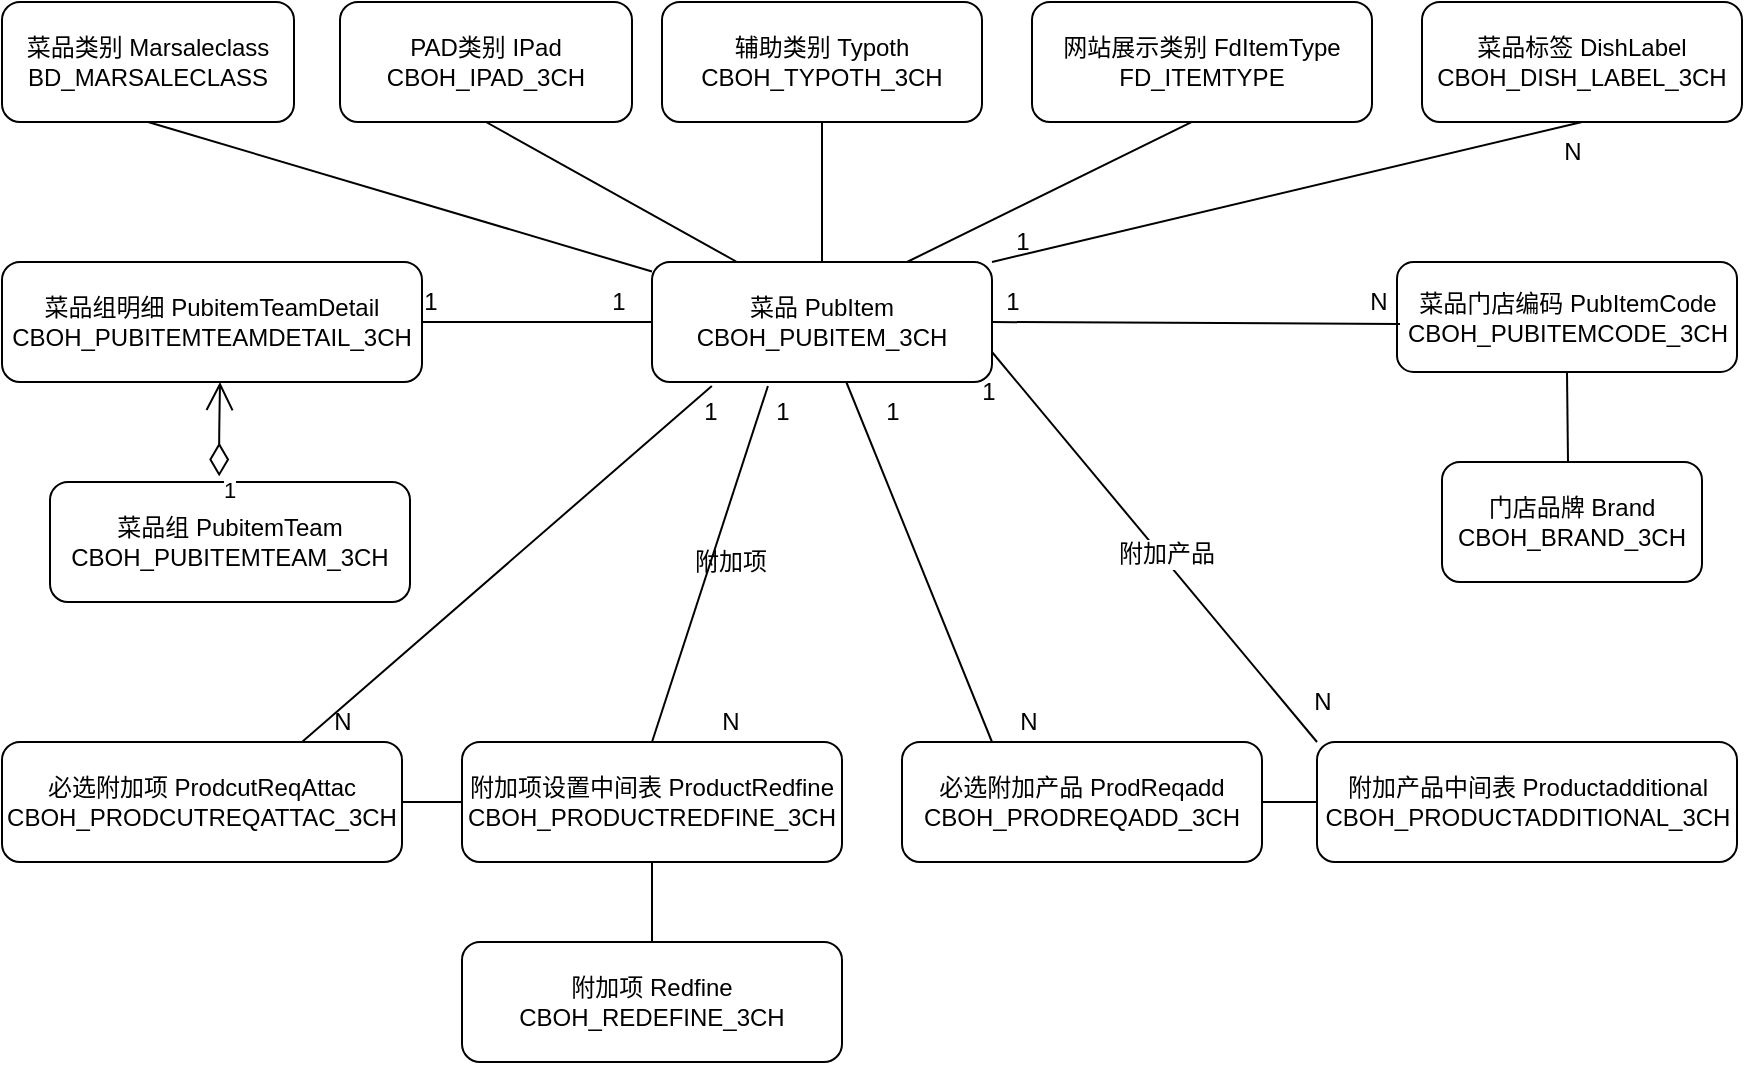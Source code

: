 <mxfile version="12.8.8" type="github">
  <diagram id="d-cUwv-51pwWqw412W-w" name="Page-1">
    <mxGraphModel dx="1115" dy="623" grid="1" gridSize="10" guides="1" tooltips="1" connect="1" arrows="1" fold="1" page="1" pageScale="1" pageWidth="827" pageHeight="1169" math="0" shadow="0">
      <root>
        <mxCell id="0" />
        <mxCell id="1" parent="0" />
        <mxCell id="-JSyuyc6FNK8s3EoQKlf-1" value="PAD类别 IPad&lt;br&gt;CBOH_IPAD_3CH" style="rounded=1;whiteSpace=wrap;html=1;" parent="1" vertex="1">
          <mxGeometry x="219" y="40" width="146" height="60" as="geometry" />
        </mxCell>
        <mxCell id="-JSyuyc6FNK8s3EoQKlf-2" value="菜品类别 Marsaleclass&lt;br&gt;BD_MARSALECLASS" style="rounded=1;whiteSpace=wrap;html=1;" parent="1" vertex="1">
          <mxGeometry x="50" y="40" width="146" height="60" as="geometry" />
        </mxCell>
        <mxCell id="-JSyuyc6FNK8s3EoQKlf-4" value="辅助类别 Typoth&lt;br&gt;CBOH_TYPOTH_3CH" style="rounded=1;whiteSpace=wrap;html=1;" parent="1" vertex="1">
          <mxGeometry x="380" y="40" width="160" height="60" as="geometry" />
        </mxCell>
        <mxCell id="-JSyuyc6FNK8s3EoQKlf-5" value="菜品组 PubitemTeam&lt;br&gt;CBOH_PUBITEMTEAM_3CH" style="rounded=1;whiteSpace=wrap;html=1;" parent="1" vertex="1">
          <mxGeometry x="74" y="280" width="180" height="60" as="geometry" />
        </mxCell>
        <mxCell id="-JSyuyc6FNK8s3EoQKlf-9" value="门店品牌&amp;nbsp;Brand&lt;br&gt;CBOH_BRAND_3CH" style="rounded=1;whiteSpace=wrap;html=1;" parent="1" vertex="1">
          <mxGeometry x="770" y="270" width="130" height="60" as="geometry" />
        </mxCell>
        <mxCell id="-JSyuyc6FNK8s3EoQKlf-14" value="菜品 PubItem&lt;br&gt;CBOH_PUBITEM_3CH" style="rounded=1;whiteSpace=wrap;html=1;" parent="1" vertex="1">
          <mxGeometry x="375" y="170" width="170" height="60" as="geometry" />
        </mxCell>
        <mxCell id="-JSyuyc6FNK8s3EoQKlf-15" value="" style="endArrow=none;html=1;exitX=0.5;exitY=0;exitDx=0;exitDy=0;entryX=0.5;entryY=1;entryDx=0;entryDy=0;" parent="1" source="-JSyuyc6FNK8s3EoQKlf-14" target="-JSyuyc6FNK8s3EoQKlf-4" edge="1">
          <mxGeometry width="50" height="50" relative="1" as="geometry">
            <mxPoint x="468.6" y="167" as="sourcePoint" />
            <mxPoint x="468.6" y="100" as="targetPoint" />
          </mxGeometry>
        </mxCell>
        <mxCell id="-JSyuyc6FNK8s3EoQKlf-18" value="网站展示类别 FdItemType&lt;br&gt;FD_ITEMTYPE" style="rounded=1;whiteSpace=wrap;html=1;" parent="1" vertex="1">
          <mxGeometry x="565" y="40" width="170" height="60" as="geometry" />
        </mxCell>
        <mxCell id="-JSyuyc6FNK8s3EoQKlf-19" value="菜品标签&amp;nbsp;DishLabel&lt;br&gt;CBOH_DISH_LABEL_3CH" style="rounded=1;whiteSpace=wrap;html=1;" parent="1" vertex="1">
          <mxGeometry x="760" y="40" width="160" height="60" as="geometry" />
        </mxCell>
        <mxCell id="-JSyuyc6FNK8s3EoQKlf-20" value="附加项 Redfine&lt;br&gt;CBOH_REDEFINE_3CH" style="rounded=1;whiteSpace=wrap;html=1;" parent="1" vertex="1">
          <mxGeometry x="280" y="510" width="190" height="60" as="geometry" />
        </mxCell>
        <mxCell id="-JSyuyc6FNK8s3EoQKlf-21" value="" style="endArrow=none;html=1;entryX=0.5;entryY=1;entryDx=0;entryDy=0;exitX=1;exitY=0;exitDx=0;exitDy=0;" parent="1" source="-JSyuyc6FNK8s3EoQKlf-14" target="-JSyuyc6FNK8s3EoQKlf-19" edge="1">
          <mxGeometry width="50" height="50" relative="1" as="geometry">
            <mxPoint x="494" y="190" as="sourcePoint" />
            <mxPoint x="544" y="140" as="targetPoint" />
          </mxGeometry>
        </mxCell>
        <mxCell id="-JSyuyc6FNK8s3EoQKlf-34" value="1" style="endArrow=open;html=1;endSize=12;startArrow=diamondThin;startSize=14;startFill=0;edgeStyle=orthogonalEdgeStyle;align=left;verticalAlign=bottom;exitX=0.47;exitY=-0.047;exitDx=0;exitDy=0;exitPerimeter=0;" parent="1" source="-JSyuyc6FNK8s3EoQKlf-5" edge="1">
          <mxGeometry x="0.072" y="40" relative="1" as="geometry">
            <mxPoint x="230" y="199.6" as="sourcePoint" />
            <mxPoint x="159" y="230" as="targetPoint" />
            <Array as="points" />
            <mxPoint x="40" y="40" as="offset" />
          </mxGeometry>
        </mxCell>
        <mxCell id="-JSyuyc6FNK8s3EoQKlf-35" value="N" style="text;html=1;align=center;verticalAlign=middle;resizable=0;points=[];autosize=1;" parent="1" vertex="1">
          <mxGeometry x="825" y="105" width="20" height="20" as="geometry" />
        </mxCell>
        <mxCell id="-JSyuyc6FNK8s3EoQKlf-36" value="1" style="text;html=1;align=center;verticalAlign=middle;resizable=0;points=[];autosize=1;" parent="1" vertex="1">
          <mxGeometry x="550" y="150" width="20" height="20" as="geometry" />
        </mxCell>
        <mxCell id="-JSyuyc6FNK8s3EoQKlf-39" value="菜品门店编码 PubItemCode&lt;br&gt;CBOH_PUBITEMCODE_3CH" style="rounded=1;whiteSpace=wrap;html=1;" parent="1" vertex="1">
          <mxGeometry x="747.5" y="170" width="170" height="55" as="geometry" />
        </mxCell>
        <mxCell id="-JSyuyc6FNK8s3EoQKlf-40" value="菜品组明细 PubitemTeamDetail&lt;br&gt;CBOH_PUBITEMTEAMDETAIL_3CH" style="rounded=1;whiteSpace=wrap;html=1;" parent="1" vertex="1">
          <mxGeometry x="50" y="170" width="210" height="60" as="geometry" />
        </mxCell>
        <mxCell id="-JSyuyc6FNK8s3EoQKlf-43" value="" style="endArrow=none;html=1;exitX=1;exitY=0.5;exitDx=0;exitDy=0;entryX=0;entryY=0.5;entryDx=0;entryDy=0;" parent="1" source="-JSyuyc6FNK8s3EoQKlf-40" target="-JSyuyc6FNK8s3EoQKlf-14" edge="1">
          <mxGeometry width="50" height="50" relative="1" as="geometry">
            <mxPoint x="420" y="240" as="sourcePoint" />
            <mxPoint x="470" y="190" as="targetPoint" />
          </mxGeometry>
        </mxCell>
        <mxCell id="-JSyuyc6FNK8s3EoQKlf-46" value="1" style="text;html=1;align=center;verticalAlign=middle;resizable=0;points=[];labelBackgroundColor=#ffffff;" parent="-JSyuyc6FNK8s3EoQKlf-43" vertex="1" connectable="0">
          <mxGeometry x="0.565" y="-2" relative="1" as="geometry">
            <mxPoint x="7.6" y="-12" as="offset" />
          </mxGeometry>
        </mxCell>
        <mxCell id="-JSyuyc6FNK8s3EoQKlf-45" value="1" style="text;html=1;align=center;verticalAlign=middle;resizable=0;points=[];autosize=1;" parent="1" vertex="1">
          <mxGeometry x="254" y="180" width="20" height="20" as="geometry" />
        </mxCell>
        <mxCell id="-JSyuyc6FNK8s3EoQKlf-47" value="" style="endArrow=none;html=1;entryX=0.5;entryY=1;entryDx=0;entryDy=0;" parent="1" source="-JSyuyc6FNK8s3EoQKlf-14" target="-JSyuyc6FNK8s3EoQKlf-2" edge="1">
          <mxGeometry width="50" height="50" relative="1" as="geometry">
            <mxPoint x="420" y="220" as="sourcePoint" />
            <mxPoint x="470" y="170" as="targetPoint" />
          </mxGeometry>
        </mxCell>
        <mxCell id="-JSyuyc6FNK8s3EoQKlf-48" value="" style="endArrow=none;html=1;entryX=0.5;entryY=1;entryDx=0;entryDy=0;exitX=0.25;exitY=0;exitDx=0;exitDy=0;" parent="1" source="-JSyuyc6FNK8s3EoQKlf-14" target="-JSyuyc6FNK8s3EoQKlf-1" edge="1">
          <mxGeometry width="50" height="50" relative="1" as="geometry">
            <mxPoint x="420" y="220" as="sourcePoint" />
            <mxPoint x="470" y="170" as="targetPoint" />
          </mxGeometry>
        </mxCell>
        <mxCell id="-JSyuyc6FNK8s3EoQKlf-49" value="" style="endArrow=none;html=1;entryX=0.472;entryY=0.997;entryDx=0;entryDy=0;entryPerimeter=0;exitX=0.75;exitY=0;exitDx=0;exitDy=0;" parent="1" source="-JSyuyc6FNK8s3EoQKlf-14" target="-JSyuyc6FNK8s3EoQKlf-18" edge="1">
          <mxGeometry width="50" height="50" relative="1" as="geometry">
            <mxPoint x="420" y="220" as="sourcePoint" />
            <mxPoint x="470" y="170" as="targetPoint" />
          </mxGeometry>
        </mxCell>
        <mxCell id="-JSyuyc6FNK8s3EoQKlf-50" value="" style="endArrow=none;html=1;entryX=1;entryY=0.5;entryDx=0;entryDy=0;exitX=1.075;exitY=1.05;exitDx=0;exitDy=0;exitPerimeter=0;" parent="1" source="-JSyuyc6FNK8s3EoQKlf-51" target="-JSyuyc6FNK8s3EoQKlf-14" edge="1">
          <mxGeometry width="50" height="50" relative="1" as="geometry">
            <mxPoint x="740" y="200" as="sourcePoint" />
            <mxPoint x="470" y="250" as="targetPoint" />
          </mxGeometry>
        </mxCell>
        <mxCell id="-JSyuyc6FNK8s3EoQKlf-51" value="N" style="text;html=1;align=center;verticalAlign=middle;resizable=0;points=[];autosize=1;" parent="1" vertex="1">
          <mxGeometry x="727.5" y="180" width="20" height="20" as="geometry" />
        </mxCell>
        <mxCell id="-JSyuyc6FNK8s3EoQKlf-52" value="1" style="text;html=1;align=center;verticalAlign=middle;resizable=0;points=[];autosize=1;" parent="1" vertex="1">
          <mxGeometry x="485" y="235" width="20" height="20" as="geometry" />
        </mxCell>
        <mxCell id="-JSyuyc6FNK8s3EoQKlf-53" value="" style="endArrow=none;html=1;entryX=0.5;entryY=1;entryDx=0;entryDy=0;" parent="1" target="-JSyuyc6FNK8s3EoQKlf-39" edge="1">
          <mxGeometry width="50" height="50" relative="1" as="geometry">
            <mxPoint x="833" y="270" as="sourcePoint" />
            <mxPoint x="835" y="250" as="targetPoint" />
          </mxGeometry>
        </mxCell>
        <mxCell id="-JSyuyc6FNK8s3EoQKlf-54" value="必选附加项 ProdcutReqAttac&lt;br&gt;CBOH_PRODCUTREQATTAC_3CH" style="rounded=1;whiteSpace=wrap;html=1;" parent="1" vertex="1">
          <mxGeometry x="50" y="410" width="200" height="60" as="geometry" />
        </mxCell>
        <mxCell id="-JSyuyc6FNK8s3EoQKlf-55" value="" style="endArrow=none;html=1;entryX=0.176;entryY=1.033;entryDx=0;entryDy=0;exitX=0.75;exitY=0;exitDx=0;exitDy=0;entryPerimeter=0;" parent="1" source="-JSyuyc6FNK8s3EoQKlf-54" target="-JSyuyc6FNK8s3EoQKlf-14" edge="1">
          <mxGeometry width="50" height="50" relative="1" as="geometry">
            <mxPoint x="420" y="340" as="sourcePoint" />
            <mxPoint x="470" y="290" as="targetPoint" />
          </mxGeometry>
        </mxCell>
        <mxCell id="-JSyuyc6FNK8s3EoQKlf-56" value="1" style="text;html=1;align=center;verticalAlign=middle;resizable=0;points=[];autosize=1;" parent="1" vertex="1">
          <mxGeometry x="394" y="235" width="20" height="20" as="geometry" />
        </mxCell>
        <mxCell id="-JSyuyc6FNK8s3EoQKlf-59" value="N" style="text;html=1;align=center;verticalAlign=middle;resizable=0;points=[];autosize=1;" parent="1" vertex="1">
          <mxGeometry x="210" y="390" width="20" height="20" as="geometry" />
        </mxCell>
        <mxCell id="-JSyuyc6FNK8s3EoQKlf-60" value="附加项设置中间表 ProductRedfine&lt;br&gt;CBOH_PRODUCTREDFINE_3CH" style="rounded=1;whiteSpace=wrap;html=1;" parent="1" vertex="1">
          <mxGeometry x="280" y="410" width="190" height="60" as="geometry" />
        </mxCell>
        <mxCell id="-JSyuyc6FNK8s3EoQKlf-62" value="" style="endArrow=none;html=1;exitX=0.5;exitY=0;exitDx=0;exitDy=0;entryX=0.341;entryY=1.033;entryDx=0;entryDy=0;entryPerimeter=0;" parent="1" source="-JSyuyc6FNK8s3EoQKlf-60" target="-JSyuyc6FNK8s3EoQKlf-14" edge="1">
          <mxGeometry width="50" height="50" relative="1" as="geometry">
            <mxPoint x="420" y="420" as="sourcePoint" />
            <mxPoint x="430" y="240" as="targetPoint" />
          </mxGeometry>
        </mxCell>
        <mxCell id="-JSyuyc6FNK8s3EoQKlf-64" value="1" style="text;html=1;align=center;verticalAlign=middle;resizable=0;points=[];autosize=1;" parent="1" vertex="1">
          <mxGeometry x="430" y="235" width="20" height="20" as="geometry" />
        </mxCell>
        <mxCell id="-JSyuyc6FNK8s3EoQKlf-65" value="N" style="text;html=1;align=center;verticalAlign=middle;resizable=0;points=[];autosize=1;" parent="1" vertex="1">
          <mxGeometry x="404" y="390" width="20" height="20" as="geometry" />
        </mxCell>
        <mxCell id="-JSyuyc6FNK8s3EoQKlf-66" value="" style="endArrow=none;html=1;entryX=0.5;entryY=1;entryDx=0;entryDy=0;" parent="1" target="-JSyuyc6FNK8s3EoQKlf-60" edge="1">
          <mxGeometry width="50" height="50" relative="1" as="geometry">
            <mxPoint x="375" y="510" as="sourcePoint" />
            <mxPoint x="190" y="480" as="targetPoint" />
          </mxGeometry>
        </mxCell>
        <mxCell id="-JSyuyc6FNK8s3EoQKlf-68" value="" style="endArrow=none;html=1;entryX=0;entryY=0.5;entryDx=0;entryDy=0;exitX=1;exitY=0.5;exitDx=0;exitDy=0;" parent="1" source="-JSyuyc6FNK8s3EoQKlf-54" target="-JSyuyc6FNK8s3EoQKlf-60" edge="1">
          <mxGeometry width="50" height="50" relative="1" as="geometry">
            <mxPoint x="140" y="530" as="sourcePoint" />
            <mxPoint x="190" y="480" as="targetPoint" />
          </mxGeometry>
        </mxCell>
        <mxCell id="-JSyuyc6FNK8s3EoQKlf-71" value="附加项" style="text;html=1;align=center;verticalAlign=middle;resizable=0;points=[];autosize=1;" parent="1" vertex="1">
          <mxGeometry x="389" y="310" width="50" height="20" as="geometry" />
        </mxCell>
        <mxCell id="-JSyuyc6FNK8s3EoQKlf-73" value="必选附加产品 ProdReqadd&lt;br&gt;CBOH_PRODREQADD_3CH" style="rounded=1;whiteSpace=wrap;html=1;" parent="1" vertex="1">
          <mxGeometry x="500" y="410" width="180" height="60" as="geometry" />
        </mxCell>
        <mxCell id="-JSyuyc6FNK8s3EoQKlf-74" value="" style="endArrow=none;html=1;entryX=0.25;entryY=0;entryDx=0;entryDy=0;" parent="1" source="-JSyuyc6FNK8s3EoQKlf-14" target="-JSyuyc6FNK8s3EoQKlf-73" edge="1">
          <mxGeometry width="50" height="50" relative="1" as="geometry">
            <mxPoint x="670" y="320" as="sourcePoint" />
            <mxPoint x="720" y="270" as="targetPoint" />
          </mxGeometry>
        </mxCell>
        <mxCell id="-JSyuyc6FNK8s3EoQKlf-76" value="1" style="text;html=1;align=center;verticalAlign=middle;resizable=0;points=[];autosize=1;" parent="1" vertex="1">
          <mxGeometry x="545" y="180" width="20" height="20" as="geometry" />
        </mxCell>
        <mxCell id="-JSyuyc6FNK8s3EoQKlf-77" value="N" style="text;html=1;align=center;verticalAlign=middle;resizable=0;points=[];autosize=1;" parent="1" vertex="1">
          <mxGeometry x="553" y="390" width="20" height="20" as="geometry" />
        </mxCell>
        <mxCell id="-JSyuyc6FNK8s3EoQKlf-80" value="附加产品中间表 Productadditional&lt;br&gt;CBOH_PRODUCTADDITIONAL_3CH" style="rounded=1;whiteSpace=wrap;html=1;" parent="1" vertex="1">
          <mxGeometry x="707.5" y="410" width="210" height="60" as="geometry" />
        </mxCell>
        <mxCell id="-JSyuyc6FNK8s3EoQKlf-81" value="" style="endArrow=none;html=1;exitX=1;exitY=0.5;exitDx=0;exitDy=0;entryX=0;entryY=0.5;entryDx=0;entryDy=0;" parent="1" source="-JSyuyc6FNK8s3EoQKlf-73" target="-JSyuyc6FNK8s3EoQKlf-80" edge="1">
          <mxGeometry width="50" height="50" relative="1" as="geometry">
            <mxPoint x="750" y="510" as="sourcePoint" />
            <mxPoint x="700" y="440" as="targetPoint" />
          </mxGeometry>
        </mxCell>
        <mxCell id="-JSyuyc6FNK8s3EoQKlf-82" value="" style="endArrow=none;html=1;entryX=1;entryY=0.75;entryDx=0;entryDy=0;exitX=0;exitY=0;exitDx=0;exitDy=0;" parent="1" source="-JSyuyc6FNK8s3EoQKlf-80" target="-JSyuyc6FNK8s3EoQKlf-14" edge="1">
          <mxGeometry width="50" height="50" relative="1" as="geometry">
            <mxPoint x="670" y="320" as="sourcePoint" />
            <mxPoint x="720" y="270" as="targetPoint" />
          </mxGeometry>
        </mxCell>
        <mxCell id="-JSyuyc6FNK8s3EoQKlf-85" value="附加产品" style="text;html=1;align=center;verticalAlign=middle;resizable=0;points=[];labelBackgroundColor=#ffffff;" parent="-JSyuyc6FNK8s3EoQKlf-82" vertex="1" connectable="0">
          <mxGeometry x="-0.047" y="-2" relative="1" as="geometry">
            <mxPoint as="offset" />
          </mxGeometry>
        </mxCell>
        <mxCell id="-JSyuyc6FNK8s3EoQKlf-83" value="1" style="text;html=1;align=center;verticalAlign=middle;resizable=0;points=[];autosize=1;" parent="1" vertex="1">
          <mxGeometry x="533" y="225" width="20" height="20" as="geometry" />
        </mxCell>
        <mxCell id="-JSyuyc6FNK8s3EoQKlf-84" value="N" style="text;html=1;align=center;verticalAlign=middle;resizable=0;points=[];autosize=1;" parent="1" vertex="1">
          <mxGeometry x="700" y="380" width="20" height="20" as="geometry" />
        </mxCell>
      </root>
    </mxGraphModel>
  </diagram>
</mxfile>
